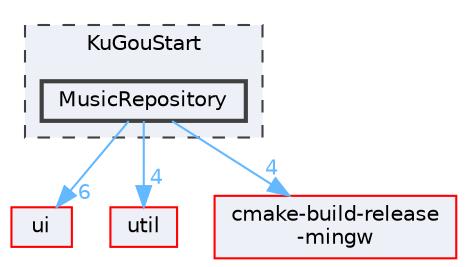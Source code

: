 digraph "MusicRepository"
{
 // LATEX_PDF_SIZE
  bgcolor="transparent";
  edge [fontname=Helvetica,fontsize=10,labelfontname=Helvetica,labelfontsize=10];
  node [fontname=Helvetica,fontsize=10,shape=box,height=0.2,width=0.4];
  compound=true
  subgraph clusterdir_e60601b218beddc6af0778ac41ea9cb2 {
    graph [ bgcolor="#edf0f7", pencolor="grey25", label="KuGouStart", fontname=Helvetica,fontsize=10 style="filled,dashed", URL="dir_e60601b218beddc6af0778ac41ea9cb2.html",tooltip=""]
  dir_f94f613a8ec9d2924405fc15646c8b91 [label="MusicRepository", fillcolor="#edf0f7", color="grey25", style="filled,bold", URL="dir_f94f613a8ec9d2924405fc15646c8b91.html",tooltip=""];
  }
  dir_1788f8309b1a812dcb800a185471cf6c [label="ui", fillcolor="#edf0f7", color="red", style="filled", URL="dir_1788f8309b1a812dcb800a185471cf6c.html",tooltip=""];
  dir_23ec12649285f9fabf3a6b7380226c28 [label="util", fillcolor="#edf0f7", color="red", style="filled", URL="dir_23ec12649285f9fabf3a6b7380226c28.html",tooltip=""];
  dir_d3305b01cebad1f13f311f52d3f850d2 [label="cmake-build-release\l-mingw", fillcolor="#edf0f7", color="red", style="filled", URL="dir_d3305b01cebad1f13f311f52d3f850d2.html",tooltip=""];
  dir_f94f613a8ec9d2924405fc15646c8b91->dir_1788f8309b1a812dcb800a185471cf6c [headlabel="6", labeldistance=1.5 headhref="dir_000203_000335.html" href="dir_000203_000335.html" color="steelblue1" fontcolor="steelblue1"];
  dir_f94f613a8ec9d2924405fc15646c8b91->dir_23ec12649285f9fabf3a6b7380226c28 [headlabel="4", labeldistance=1.5 headhref="dir_000203_000341.html" href="dir_000203_000341.html" color="steelblue1" fontcolor="steelblue1"];
  dir_f94f613a8ec9d2924405fc15646c8b91->dir_d3305b01cebad1f13f311f52d3f850d2 [headlabel="4", labeldistance=1.5 headhref="dir_000203_000050.html" href="dir_000203_000050.html" color="steelblue1" fontcolor="steelblue1"];
}
